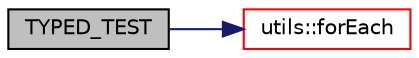 digraph "TYPED_TEST"
{
 // LATEX_PDF_SIZE
  edge [fontname="Helvetica",fontsize="10",labelfontname="Helvetica",labelfontsize="10"];
  node [fontname="Helvetica",fontsize="10",shape=record];
  rankdir="LR";
  Node1 [label="TYPED_TEST",height=0.2,width=0.4,color="black", fillcolor="grey75", style="filled", fontcolor="black",tooltip=" "];
  Node1 -> Node2 [color="midnightblue",fontsize="10",style="solid",fontname="Helvetica"];
  Node2 [label="utils::forEach",height=0.2,width=0.4,color="red", fillcolor="white", style="filled",URL="$namespaceutils.html#a23062c1030f23b28c121613089ddf9ac",tooltip=" "];
}
